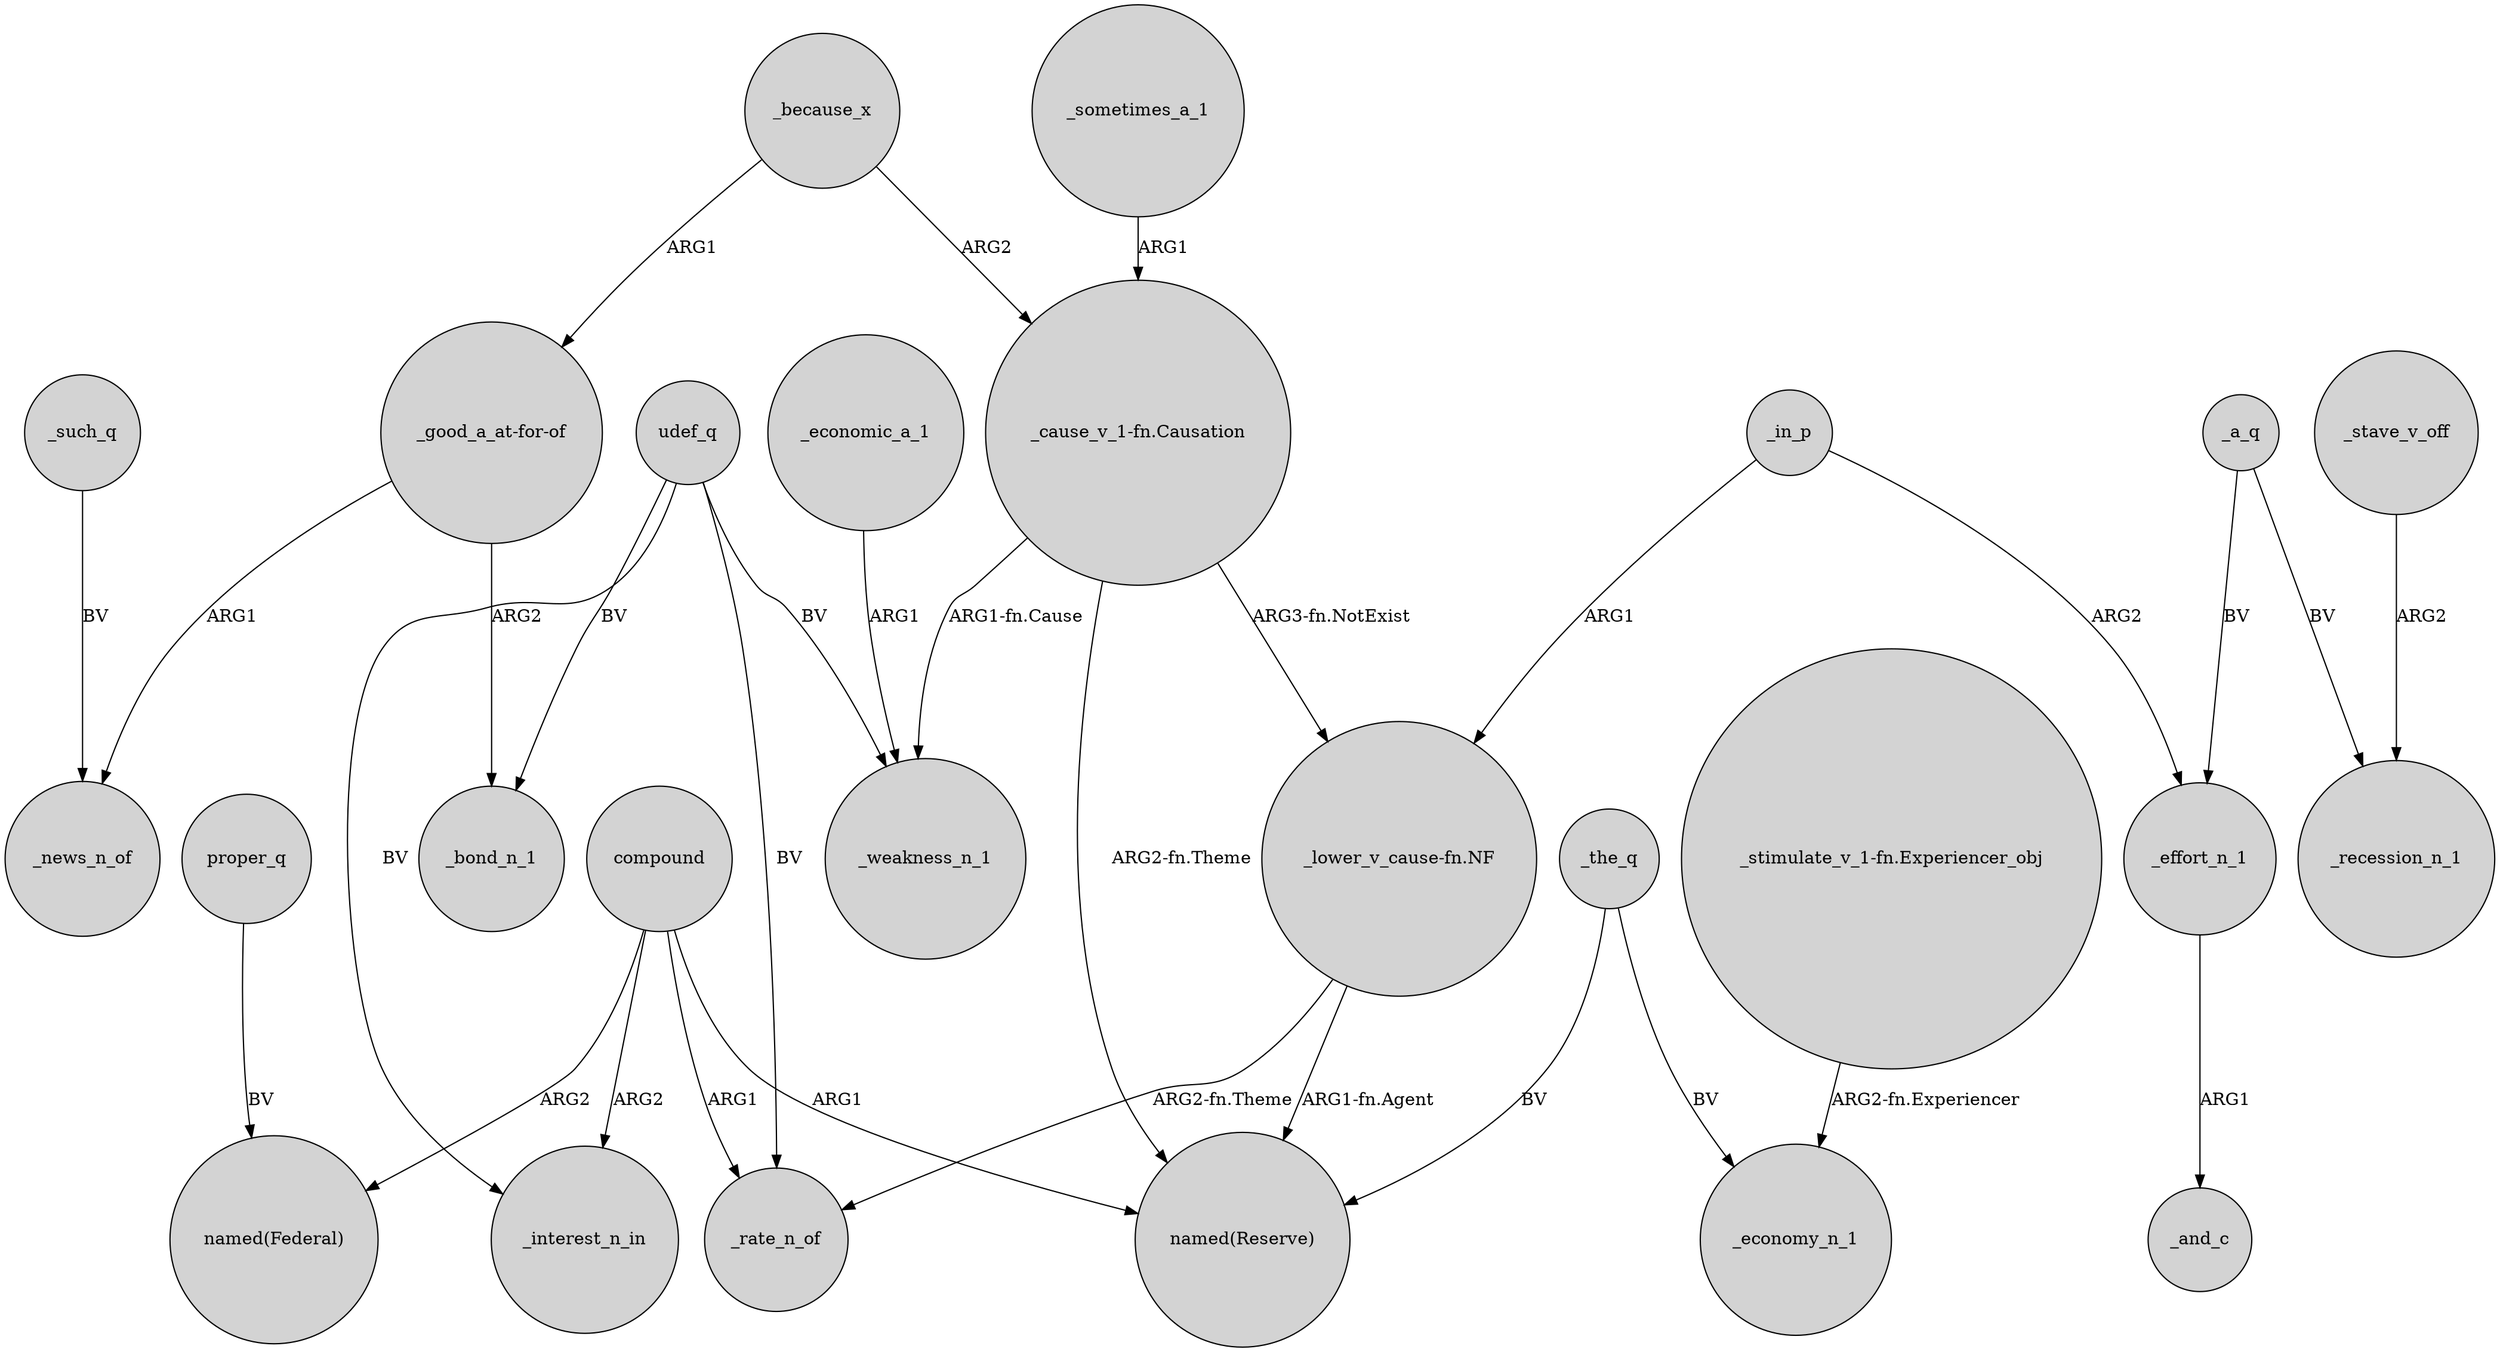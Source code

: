digraph {
	node [shape=circle style=filled]
	compound -> "named(Reserve)" [label=ARG1]
	"_lower_v_cause-fn.NF" -> _rate_n_of [label="ARG2-fn.Theme"]
	"_lower_v_cause-fn.NF" -> "named(Reserve)" [label="ARG1-fn.Agent"]
	_sometimes_a_1 -> "_cause_v_1-fn.Causation" [label=ARG1]
	_economic_a_1 -> _weakness_n_1 [label=ARG1]
	_because_x -> "_good_a_at-for-of" [label=ARG1]
	_in_p -> _effort_n_1 [label=ARG2]
	_such_q -> _news_n_of [label=BV]
	_the_q -> "named(Reserve)" [label=BV]
	compound -> _rate_n_of [label=ARG1]
	_the_q -> _economy_n_1 [label=BV]
	"_good_a_at-for-of" -> _news_n_of [label=ARG1]
	udef_q -> _rate_n_of [label=BV]
	_effort_n_1 -> _and_c [label=ARG1]
	udef_q -> _interest_n_in [label=BV]
	udef_q -> _weakness_n_1 [label=BV]
	"_good_a_at-for-of" -> _bond_n_1 [label=ARG2]
	compound -> _interest_n_in [label=ARG2]
	"_cause_v_1-fn.Causation" -> "named(Reserve)" [label="ARG2-fn.Theme"]
	"_stimulate_v_1-fn.Experiencer_obj" -> _economy_n_1 [label="ARG2-fn.Experiencer"]
	udef_q -> _bond_n_1 [label=BV]
	"_cause_v_1-fn.Causation" -> _weakness_n_1 [label="ARG1-fn.Cause"]
	"_cause_v_1-fn.Causation" -> "_lower_v_cause-fn.NF" [label="ARG3-fn.NotExist"]
	_stave_v_off -> _recession_n_1 [label=ARG2]
	_a_q -> _effort_n_1 [label=BV]
	proper_q -> "named(Federal)" [label=BV]
	_a_q -> _recession_n_1 [label=BV]
	_in_p -> "_lower_v_cause-fn.NF" [label=ARG1]
	_because_x -> "_cause_v_1-fn.Causation" [label=ARG2]
	compound -> "named(Federal)" [label=ARG2]
}
